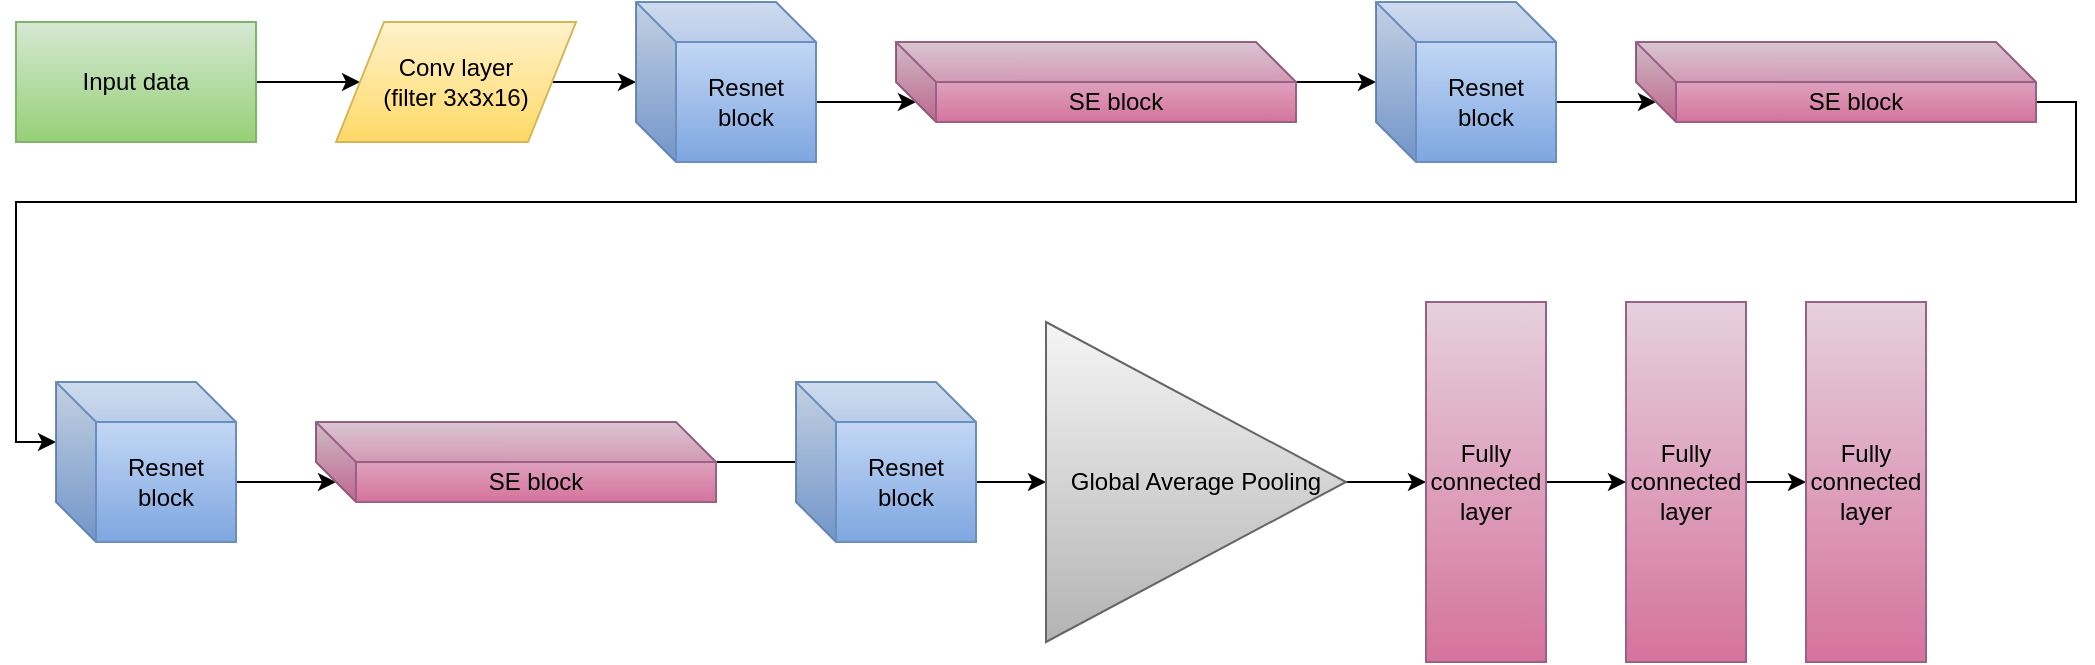 <mxfile version="12.0.3" type="device" pages="1"><diagram id="fCSiQs7d1PGMT72Z4gKL" name="Page-1"><mxGraphModel dx="1374" dy="766" grid="1" gridSize="10" guides="1" tooltips="1" connect="1" arrows="1" fold="1" page="1" pageScale="1" pageWidth="1100" pageHeight="850" math="0" shadow="0"><root><mxCell id="0"/><mxCell id="1" parent="0"/><mxCell id="UMNSauqi7k4JzvuWHAd8-15" style="edgeStyle=orthogonalEdgeStyle;rounded=0;orthogonalLoop=1;jettySize=auto;html=1;exitX=1;exitY=0.5;exitDx=0;exitDy=0;" edge="1" parent="1" source="UMNSauqi7k4JzvuWHAd8-2" target="UMNSauqi7k4JzvuWHAd8-3"><mxGeometry relative="1" as="geometry"/></mxCell><mxCell id="UMNSauqi7k4JzvuWHAd8-2" value="Input data" style="rounded=0;whiteSpace=wrap;html=1;fillColor=#d5e8d4;strokeColor=#82b366;gradientColor=#97d077;" vertex="1" parent="1"><mxGeometry x="40" y="60" width="120" height="60" as="geometry"/></mxCell><mxCell id="UMNSauqi7k4JzvuWHAd8-16" style="edgeStyle=orthogonalEdgeStyle;rounded=0;orthogonalLoop=1;jettySize=auto;html=1;exitX=1;exitY=0.5;exitDx=0;exitDy=0;" edge="1" parent="1" source="UMNSauqi7k4JzvuWHAd8-3" target="UMNSauqi7k4JzvuWHAd8-4"><mxGeometry relative="1" as="geometry"/></mxCell><mxCell id="UMNSauqi7k4JzvuWHAd8-3" value="&lt;div&gt;Conv layer&lt;/div&gt;&lt;div&gt;(filter 3x3x16)&lt;br&gt;&lt;/div&gt;" style="shape=parallelogram;perimeter=parallelogramPerimeter;whiteSpace=wrap;html=1;fillColor=#fff2cc;strokeColor=#d6b656;gradientColor=#ffd966;" vertex="1" parent="1"><mxGeometry x="200" y="60" width="120" height="60" as="geometry"/></mxCell><mxCell id="UMNSauqi7k4JzvuWHAd8-19" style="edgeStyle=orthogonalEdgeStyle;rounded=0;orthogonalLoop=1;jettySize=auto;html=1;exitX=0;exitY=0;exitDx=90;exitDy=50;exitPerimeter=0;entryX=0;entryY=0;entryDx=10;entryDy=30;entryPerimeter=0;" edge="1" parent="1" source="UMNSauqi7k4JzvuWHAd8-4" target="UMNSauqi7k4JzvuWHAd8-5"><mxGeometry relative="1" as="geometry"/></mxCell><mxCell id="UMNSauqi7k4JzvuWHAd8-4" value="Resnet block" style="shape=cube;whiteSpace=wrap;html=1;boundedLbl=1;backgroundOutline=1;darkOpacity=0.05;darkOpacity2=0.1;fillColor=#dae8fc;strokeColor=#6c8ebf;gradientColor=#7ea6e0;" vertex="1" parent="1"><mxGeometry x="350" y="50" width="90" height="80" as="geometry"/></mxCell><mxCell id="UMNSauqi7k4JzvuWHAd8-22" style="edgeStyle=orthogonalEdgeStyle;rounded=0;orthogonalLoop=1;jettySize=auto;html=1;exitX=0;exitY=0;exitDx=200;exitDy=20;exitPerimeter=0;" edge="1" parent="1" source="UMNSauqi7k4JzvuWHAd8-5" target="UMNSauqi7k4JzvuWHAd8-6"><mxGeometry relative="1" as="geometry"/></mxCell><mxCell id="UMNSauqi7k4JzvuWHAd8-5" value="SE block" style="shape=cube;whiteSpace=wrap;html=1;boundedLbl=1;backgroundOutline=1;darkOpacity=0.05;darkOpacity2=0.1;fillColor=#e6d0de;strokeColor=#996185;gradientColor=#d5739d;" vertex="1" parent="1"><mxGeometry x="480" y="70" width="200" height="40" as="geometry"/></mxCell><mxCell id="UMNSauqi7k4JzvuWHAd8-24" style="edgeStyle=orthogonalEdgeStyle;rounded=0;orthogonalLoop=1;jettySize=auto;html=1;exitX=0;exitY=0;exitDx=90;exitDy=50;exitPerimeter=0;entryX=0;entryY=0;entryDx=10;entryDy=30;entryPerimeter=0;" edge="1" parent="1" source="UMNSauqi7k4JzvuWHAd8-6" target="UMNSauqi7k4JzvuWHAd8-7"><mxGeometry relative="1" as="geometry"/></mxCell><mxCell id="UMNSauqi7k4JzvuWHAd8-6" value="Resnet block" style="shape=cube;whiteSpace=wrap;html=1;boundedLbl=1;backgroundOutline=1;darkOpacity=0.05;darkOpacity2=0.1;fillColor=#dae8fc;strokeColor=#6c8ebf;gradientColor=#7ea6e0;" vertex="1" parent="1"><mxGeometry x="720" y="50" width="90" height="80" as="geometry"/></mxCell><mxCell id="UMNSauqi7k4JzvuWHAd8-25" style="edgeStyle=orthogonalEdgeStyle;rounded=0;orthogonalLoop=1;jettySize=auto;html=1;exitX=0;exitY=0;exitDx=200;exitDy=30;exitPerimeter=0;entryX=0;entryY=0;entryDx=0;entryDy=30;entryPerimeter=0;" edge="1" parent="1" source="UMNSauqi7k4JzvuWHAd8-7" target="UMNSauqi7k4JzvuWHAd8-8"><mxGeometry relative="1" as="geometry"><Array as="points"><mxPoint x="1070" y="100"/><mxPoint x="1070" y="150"/><mxPoint x="40" y="150"/><mxPoint x="40" y="270"/></Array></mxGeometry></mxCell><mxCell id="UMNSauqi7k4JzvuWHAd8-7" value="SE block" style="shape=cube;whiteSpace=wrap;html=1;boundedLbl=1;backgroundOutline=1;darkOpacity=0.05;darkOpacity2=0.1;fillColor=#e6d0de;strokeColor=#996185;gradientColor=#d5739d;" vertex="1" parent="1"><mxGeometry x="850" y="70" width="200" height="40" as="geometry"/></mxCell><mxCell id="UMNSauqi7k4JzvuWHAd8-26" style="edgeStyle=orthogonalEdgeStyle;rounded=0;orthogonalLoop=1;jettySize=auto;html=1;exitX=0;exitY=0;exitDx=90;exitDy=50;exitPerimeter=0;entryX=0;entryY=0;entryDx=10;entryDy=30;entryPerimeter=0;" edge="1" parent="1" source="UMNSauqi7k4JzvuWHAd8-8" target="UMNSauqi7k4JzvuWHAd8-9"><mxGeometry relative="1" as="geometry"/></mxCell><mxCell id="UMNSauqi7k4JzvuWHAd8-8" value="Resnet block" style="shape=cube;whiteSpace=wrap;html=1;boundedLbl=1;backgroundOutline=1;darkOpacity=0.05;darkOpacity2=0.1;fillColor=#dae8fc;strokeColor=#6c8ebf;gradientColor=#7ea6e0;" vertex="1" parent="1"><mxGeometry x="60" y="240" width="90" height="80" as="geometry"/></mxCell><mxCell id="UMNSauqi7k4JzvuWHAd8-27" style="edgeStyle=orthogonalEdgeStyle;rounded=0;orthogonalLoop=1;jettySize=auto;html=1;exitX=0;exitY=0;exitDx=200;exitDy=20;exitPerimeter=0;" edge="1" parent="1" source="UMNSauqi7k4JzvuWHAd8-9"><mxGeometry relative="1" as="geometry"><mxPoint x="440" y="280" as="targetPoint"/></mxGeometry></mxCell><mxCell id="UMNSauqi7k4JzvuWHAd8-9" value="SE block" style="shape=cube;whiteSpace=wrap;html=1;boundedLbl=1;backgroundOutline=1;darkOpacity=0.05;darkOpacity2=0.1;fillColor=#e6d0de;strokeColor=#996185;gradientColor=#d5739d;" vertex="1" parent="1"><mxGeometry x="190" y="260" width="200" height="40" as="geometry"/></mxCell><mxCell id="UMNSauqi7k4JzvuWHAd8-33" style="edgeStyle=orthogonalEdgeStyle;rounded=0;orthogonalLoop=1;jettySize=auto;html=1;exitX=0;exitY=0;exitDx=90;exitDy=50;exitPerimeter=0;entryX=0;entryY=0.5;entryDx=0;entryDy=0;" edge="1" parent="1" source="UMNSauqi7k4JzvuWHAd8-10" target="UMNSauqi7k4JzvuWHAd8-12"><mxGeometry relative="1" as="geometry"/></mxCell><mxCell id="UMNSauqi7k4JzvuWHAd8-10" value="Resnet block" style="shape=cube;whiteSpace=wrap;html=1;boundedLbl=1;backgroundOutline=1;darkOpacity=0.05;darkOpacity2=0.1;fillColor=#dae8fc;strokeColor=#6c8ebf;gradientColor=#7ea6e0;" vertex="1" parent="1"><mxGeometry x="430" y="240" width="90" height="80" as="geometry"/></mxCell><mxCell id="UMNSauqi7k4JzvuWHAd8-36" style="edgeStyle=orthogonalEdgeStyle;rounded=0;orthogonalLoop=1;jettySize=auto;html=1;exitX=1;exitY=0.5;exitDx=0;exitDy=0;entryX=0;entryY=0.5;entryDx=0;entryDy=0;" edge="1" parent="1" source="UMNSauqi7k4JzvuWHAd8-11" target="UMNSauqi7k4JzvuWHAd8-13"><mxGeometry relative="1" as="geometry"/></mxCell><mxCell id="UMNSauqi7k4JzvuWHAd8-11" value="Fully connected layer" style="whiteSpace=wrap;html=1;gradientColor=#d5739d;fillColor=#e6d0de;strokeColor=#996185;" vertex="1" parent="1"><mxGeometry x="845" y="200" width="60" height="180" as="geometry"/></mxCell><mxCell id="UMNSauqi7k4JzvuWHAd8-34" style="edgeStyle=orthogonalEdgeStyle;rounded=0;orthogonalLoop=1;jettySize=auto;html=1;exitX=1;exitY=0.5;exitDx=0;exitDy=0;entryX=0;entryY=0.5;entryDx=0;entryDy=0;" edge="1" parent="1" source="UMNSauqi7k4JzvuWHAd8-12" target="UMNSauqi7k4JzvuWHAd8-14"><mxGeometry relative="1" as="geometry"/></mxCell><mxCell id="UMNSauqi7k4JzvuWHAd8-12" value="Global Average Pooling" style="triangle;whiteSpace=wrap;html=1;direction=east;fillColor=#f5f5f5;strokeColor=#666666;gradientColor=#b3b3b3;flipV=0;" vertex="1" parent="1"><mxGeometry x="555" y="210" width="150" height="160" as="geometry"/></mxCell><mxCell id="UMNSauqi7k4JzvuWHAd8-13" value="Fully connected layer" style="whiteSpace=wrap;html=1;gradientColor=#d5739d;fillColor=#e6d0de;strokeColor=#996185;" vertex="1" parent="1"><mxGeometry x="935" y="200" width="60" height="180" as="geometry"/></mxCell><mxCell id="UMNSauqi7k4JzvuWHAd8-35" style="edgeStyle=orthogonalEdgeStyle;rounded=0;orthogonalLoop=1;jettySize=auto;html=1;exitX=1;exitY=0.5;exitDx=0;exitDy=0;entryX=0;entryY=0.5;entryDx=0;entryDy=0;" edge="1" parent="1" source="UMNSauqi7k4JzvuWHAd8-14" target="UMNSauqi7k4JzvuWHAd8-11"><mxGeometry relative="1" as="geometry"/></mxCell><mxCell id="UMNSauqi7k4JzvuWHAd8-14" value="Fully connected layer" style="whiteSpace=wrap;html=1;gradientColor=#d5739d;fillColor=#e6d0de;strokeColor=#996185;" vertex="1" parent="1"><mxGeometry x="745" y="200" width="60" height="180" as="geometry"/></mxCell></root></mxGraphModel></diagram></mxfile>